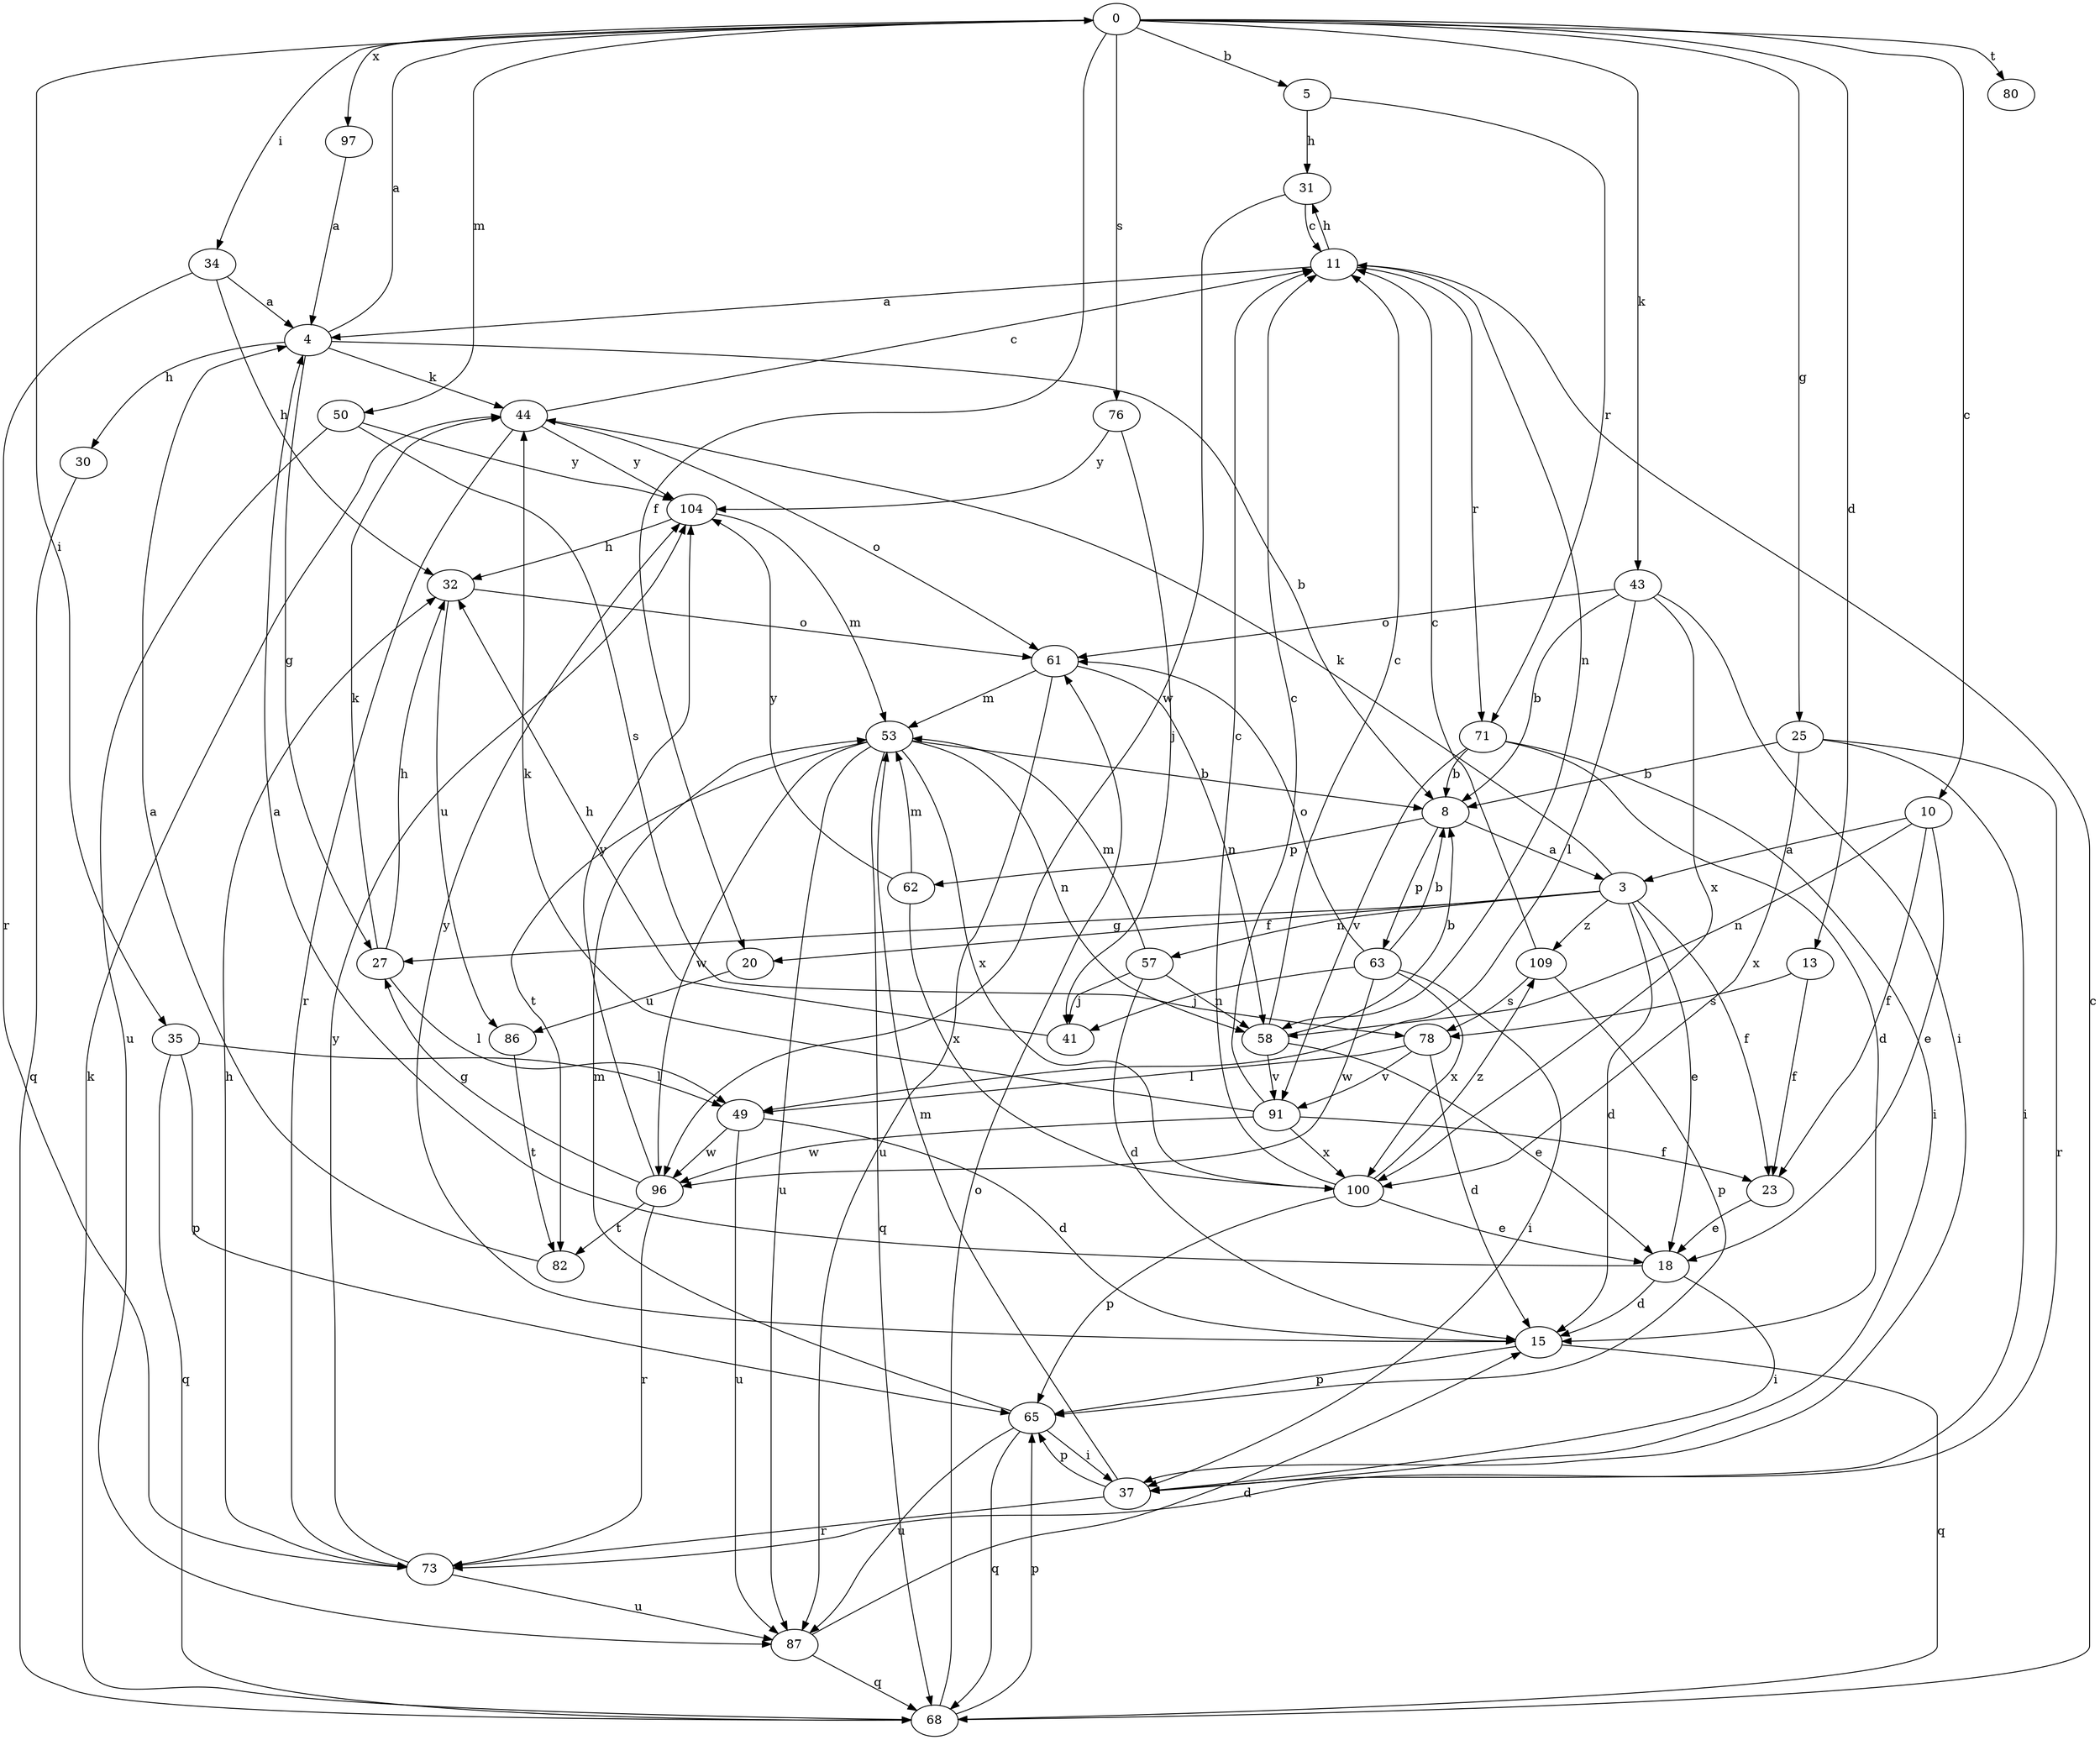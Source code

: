strict digraph  {
0;
3;
4;
5;
8;
10;
11;
13;
15;
18;
20;
23;
25;
27;
30;
31;
32;
34;
35;
37;
41;
43;
44;
49;
50;
53;
57;
58;
61;
62;
63;
65;
68;
71;
73;
76;
78;
80;
82;
86;
87;
91;
96;
97;
100;
104;
109;
0 -> 5  [label=b];
0 -> 10  [label=c];
0 -> 13  [label=d];
0 -> 20  [label=f];
0 -> 25  [label=g];
0 -> 34  [label=i];
0 -> 35  [label=i];
0 -> 43  [label=k];
0 -> 50  [label=m];
0 -> 76  [label=s];
0 -> 80  [label=t];
0 -> 97  [label=x];
3 -> 15  [label=d];
3 -> 18  [label=e];
3 -> 20  [label=f];
3 -> 23  [label=f];
3 -> 27  [label=g];
3 -> 44  [label=k];
3 -> 57  [label=n];
3 -> 109  [label=z];
4 -> 0  [label=a];
4 -> 8  [label=b];
4 -> 27  [label=g];
4 -> 30  [label=h];
4 -> 44  [label=k];
5 -> 31  [label=h];
5 -> 71  [label=r];
8 -> 3  [label=a];
8 -> 62  [label=p];
8 -> 63  [label=p];
10 -> 3  [label=a];
10 -> 18  [label=e];
10 -> 23  [label=f];
10 -> 58  [label=n];
11 -> 4  [label=a];
11 -> 31  [label=h];
11 -> 58  [label=n];
11 -> 71  [label=r];
13 -> 23  [label=f];
13 -> 78  [label=s];
15 -> 65  [label=p];
15 -> 68  [label=q];
15 -> 104  [label=y];
18 -> 4  [label=a];
18 -> 15  [label=d];
18 -> 37  [label=i];
20 -> 86  [label=u];
23 -> 18  [label=e];
25 -> 8  [label=b];
25 -> 37  [label=i];
25 -> 73  [label=r];
25 -> 100  [label=x];
27 -> 32  [label=h];
27 -> 44  [label=k];
27 -> 49  [label=l];
30 -> 68  [label=q];
31 -> 11  [label=c];
31 -> 96  [label=w];
32 -> 61  [label=o];
32 -> 86  [label=u];
34 -> 4  [label=a];
34 -> 32  [label=h];
34 -> 73  [label=r];
35 -> 49  [label=l];
35 -> 65  [label=p];
35 -> 68  [label=q];
37 -> 53  [label=m];
37 -> 65  [label=p];
37 -> 73  [label=r];
41 -> 32  [label=h];
43 -> 8  [label=b];
43 -> 37  [label=i];
43 -> 49  [label=l];
43 -> 61  [label=o];
43 -> 100  [label=x];
44 -> 11  [label=c];
44 -> 61  [label=o];
44 -> 73  [label=r];
44 -> 104  [label=y];
49 -> 15  [label=d];
49 -> 87  [label=u];
49 -> 96  [label=w];
50 -> 78  [label=s];
50 -> 87  [label=u];
50 -> 104  [label=y];
53 -> 8  [label=b];
53 -> 58  [label=n];
53 -> 68  [label=q];
53 -> 82  [label=t];
53 -> 87  [label=u];
53 -> 96  [label=w];
53 -> 100  [label=x];
57 -> 15  [label=d];
57 -> 41  [label=j];
57 -> 53  [label=m];
57 -> 58  [label=n];
58 -> 8  [label=b];
58 -> 11  [label=c];
58 -> 18  [label=e];
58 -> 91  [label=v];
61 -> 53  [label=m];
61 -> 58  [label=n];
61 -> 87  [label=u];
62 -> 53  [label=m];
62 -> 100  [label=x];
62 -> 104  [label=y];
63 -> 8  [label=b];
63 -> 37  [label=i];
63 -> 41  [label=j];
63 -> 61  [label=o];
63 -> 96  [label=w];
63 -> 100  [label=x];
65 -> 37  [label=i];
65 -> 53  [label=m];
65 -> 68  [label=q];
65 -> 87  [label=u];
68 -> 11  [label=c];
68 -> 44  [label=k];
68 -> 61  [label=o];
68 -> 65  [label=p];
71 -> 8  [label=b];
71 -> 15  [label=d];
71 -> 37  [label=i];
71 -> 91  [label=v];
73 -> 32  [label=h];
73 -> 87  [label=u];
73 -> 104  [label=y];
76 -> 41  [label=j];
76 -> 104  [label=y];
78 -> 15  [label=d];
78 -> 49  [label=l];
78 -> 91  [label=v];
82 -> 4  [label=a];
86 -> 82  [label=t];
87 -> 15  [label=d];
87 -> 68  [label=q];
91 -> 11  [label=c];
91 -> 23  [label=f];
91 -> 44  [label=k];
91 -> 96  [label=w];
91 -> 100  [label=x];
96 -> 27  [label=g];
96 -> 73  [label=r];
96 -> 82  [label=t];
96 -> 104  [label=y];
97 -> 4  [label=a];
100 -> 11  [label=c];
100 -> 18  [label=e];
100 -> 65  [label=p];
100 -> 109  [label=z];
104 -> 32  [label=h];
104 -> 53  [label=m];
109 -> 11  [label=c];
109 -> 65  [label=p];
109 -> 78  [label=s];
}
